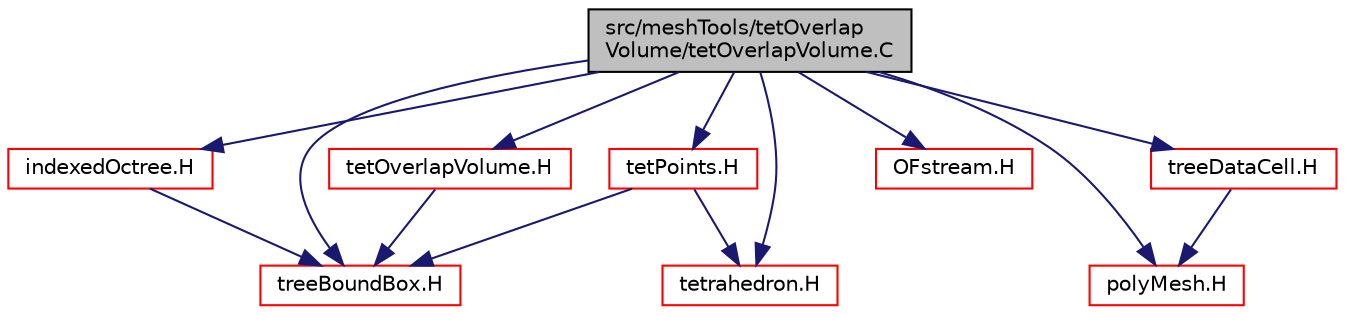 digraph "src/meshTools/tetOverlapVolume/tetOverlapVolume.C"
{
  bgcolor="transparent";
  edge [fontname="Helvetica",fontsize="10",labelfontname="Helvetica",labelfontsize="10"];
  node [fontname="Helvetica",fontsize="10",shape=record];
  Node1 [label="src/meshTools/tetOverlap\lVolume/tetOverlapVolume.C",height=0.2,width=0.4,color="black", fillcolor="grey75", style="filled", fontcolor="black"];
  Node1 -> Node2 [color="midnightblue",fontsize="10",style="solid",fontname="Helvetica"];
  Node2 [label="tetOverlapVolume.H",height=0.2,width=0.4,color="red",URL="$a07471.html"];
  Node2 -> Node3 [color="midnightblue",fontsize="10",style="solid",fontname="Helvetica"];
  Node3 [label="treeBoundBox.H",height=0.2,width=0.4,color="red",URL="$a08797.html"];
  Node1 -> Node4 [color="midnightblue",fontsize="10",style="solid",fontname="Helvetica"];
  Node4 [label="tetrahedron.H",height=0.2,width=0.4,color="red",URL="$a08785.html"];
  Node1 -> Node5 [color="midnightblue",fontsize="10",style="solid",fontname="Helvetica"];
  Node5 [label="tetPoints.H",height=0.2,width=0.4,color="red",URL="$a08783.html"];
  Node5 -> Node4 [color="midnightblue",fontsize="10",style="solid",fontname="Helvetica"];
  Node5 -> Node3 [color="midnightblue",fontsize="10",style="solid",fontname="Helvetica"];
  Node1 -> Node6 [color="midnightblue",fontsize="10",style="solid",fontname="Helvetica"];
  Node6 [label="polyMesh.H",height=0.2,width=0.4,color="red",URL="$a08631.html"];
  Node1 -> Node7 [color="midnightblue",fontsize="10",style="solid",fontname="Helvetica"];
  Node7 [label="OFstream.H",height=0.2,width=0.4,color="red",URL="$a07771.html"];
  Node1 -> Node3 [color="midnightblue",fontsize="10",style="solid",fontname="Helvetica"];
  Node1 -> Node8 [color="midnightblue",fontsize="10",style="solid",fontname="Helvetica"];
  Node8 [label="indexedOctree.H",height=0.2,width=0.4,color="red",URL="$a07543.html"];
  Node8 -> Node3 [color="midnightblue",fontsize="10",style="solid",fontname="Helvetica"];
  Node1 -> Node9 [color="midnightblue",fontsize="10",style="solid",fontname="Helvetica"];
  Node9 [label="treeDataCell.H",height=0.2,width=0.4,color="red",URL="$a07547.html"];
  Node9 -> Node6 [color="midnightblue",fontsize="10",style="solid",fontname="Helvetica"];
}
